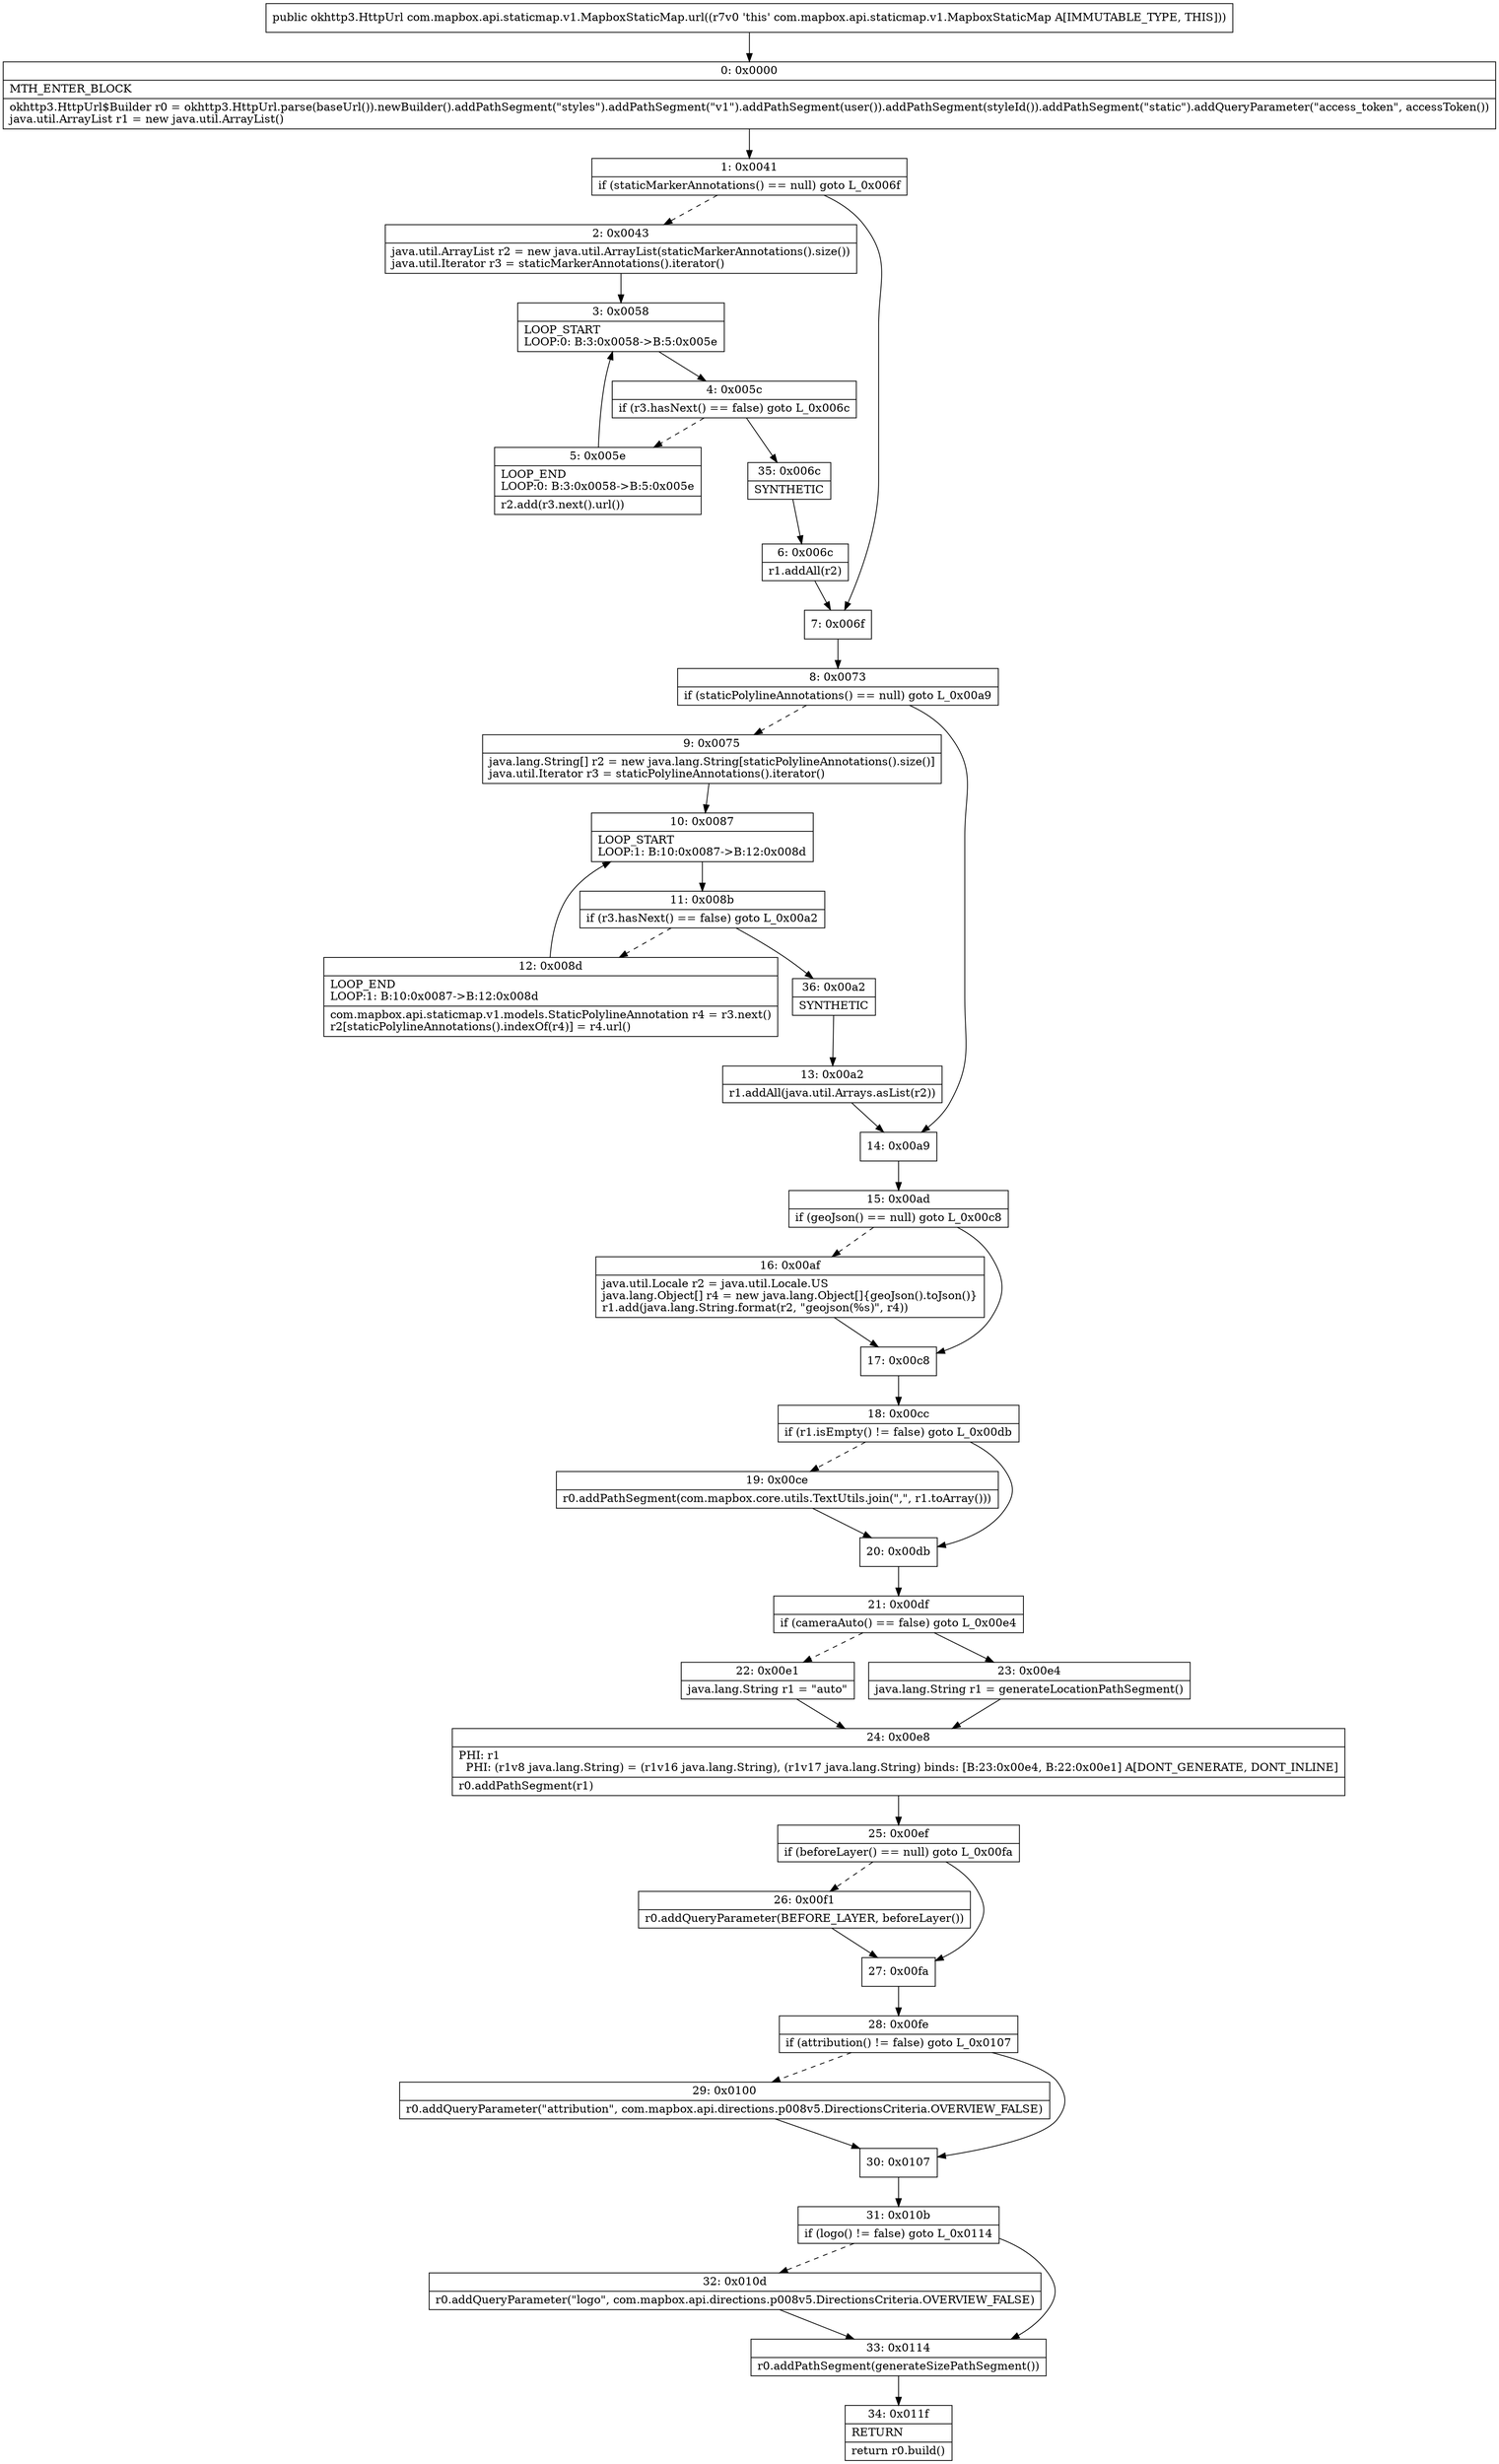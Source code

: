 digraph "CFG forcom.mapbox.api.staticmap.v1.MapboxStaticMap.url()Lokhttp3\/HttpUrl;" {
Node_0 [shape=record,label="{0\:\ 0x0000|MTH_ENTER_BLOCK\l|okhttp3.HttpUrl$Builder r0 = okhttp3.HttpUrl.parse(baseUrl()).newBuilder().addPathSegment(\"styles\").addPathSegment(\"v1\").addPathSegment(user()).addPathSegment(styleId()).addPathSegment(\"static\").addQueryParameter(\"access_token\", accessToken())\ljava.util.ArrayList r1 = new java.util.ArrayList()\l}"];
Node_1 [shape=record,label="{1\:\ 0x0041|if (staticMarkerAnnotations() == null) goto L_0x006f\l}"];
Node_2 [shape=record,label="{2\:\ 0x0043|java.util.ArrayList r2 = new java.util.ArrayList(staticMarkerAnnotations().size())\ljava.util.Iterator r3 = staticMarkerAnnotations().iterator()\l}"];
Node_3 [shape=record,label="{3\:\ 0x0058|LOOP_START\lLOOP:0: B:3:0x0058\-\>B:5:0x005e\l}"];
Node_4 [shape=record,label="{4\:\ 0x005c|if (r3.hasNext() == false) goto L_0x006c\l}"];
Node_5 [shape=record,label="{5\:\ 0x005e|LOOP_END\lLOOP:0: B:3:0x0058\-\>B:5:0x005e\l|r2.add(r3.next().url())\l}"];
Node_6 [shape=record,label="{6\:\ 0x006c|r1.addAll(r2)\l}"];
Node_7 [shape=record,label="{7\:\ 0x006f}"];
Node_8 [shape=record,label="{8\:\ 0x0073|if (staticPolylineAnnotations() == null) goto L_0x00a9\l}"];
Node_9 [shape=record,label="{9\:\ 0x0075|java.lang.String[] r2 = new java.lang.String[staticPolylineAnnotations().size()]\ljava.util.Iterator r3 = staticPolylineAnnotations().iterator()\l}"];
Node_10 [shape=record,label="{10\:\ 0x0087|LOOP_START\lLOOP:1: B:10:0x0087\-\>B:12:0x008d\l}"];
Node_11 [shape=record,label="{11\:\ 0x008b|if (r3.hasNext() == false) goto L_0x00a2\l}"];
Node_12 [shape=record,label="{12\:\ 0x008d|LOOP_END\lLOOP:1: B:10:0x0087\-\>B:12:0x008d\l|com.mapbox.api.staticmap.v1.models.StaticPolylineAnnotation r4 = r3.next()\lr2[staticPolylineAnnotations().indexOf(r4)] = r4.url()\l}"];
Node_13 [shape=record,label="{13\:\ 0x00a2|r1.addAll(java.util.Arrays.asList(r2))\l}"];
Node_14 [shape=record,label="{14\:\ 0x00a9}"];
Node_15 [shape=record,label="{15\:\ 0x00ad|if (geoJson() == null) goto L_0x00c8\l}"];
Node_16 [shape=record,label="{16\:\ 0x00af|java.util.Locale r2 = java.util.Locale.US\ljava.lang.Object[] r4 = new java.lang.Object[]\{geoJson().toJson()\}\lr1.add(java.lang.String.format(r2, \"geojson(%s)\", r4))\l}"];
Node_17 [shape=record,label="{17\:\ 0x00c8}"];
Node_18 [shape=record,label="{18\:\ 0x00cc|if (r1.isEmpty() != false) goto L_0x00db\l}"];
Node_19 [shape=record,label="{19\:\ 0x00ce|r0.addPathSegment(com.mapbox.core.utils.TextUtils.join(\",\", r1.toArray()))\l}"];
Node_20 [shape=record,label="{20\:\ 0x00db}"];
Node_21 [shape=record,label="{21\:\ 0x00df|if (cameraAuto() == false) goto L_0x00e4\l}"];
Node_22 [shape=record,label="{22\:\ 0x00e1|java.lang.String r1 = \"auto\"\l}"];
Node_23 [shape=record,label="{23\:\ 0x00e4|java.lang.String r1 = generateLocationPathSegment()\l}"];
Node_24 [shape=record,label="{24\:\ 0x00e8|PHI: r1 \l  PHI: (r1v8 java.lang.String) = (r1v16 java.lang.String), (r1v17 java.lang.String) binds: [B:23:0x00e4, B:22:0x00e1] A[DONT_GENERATE, DONT_INLINE]\l|r0.addPathSegment(r1)\l}"];
Node_25 [shape=record,label="{25\:\ 0x00ef|if (beforeLayer() == null) goto L_0x00fa\l}"];
Node_26 [shape=record,label="{26\:\ 0x00f1|r0.addQueryParameter(BEFORE_LAYER, beforeLayer())\l}"];
Node_27 [shape=record,label="{27\:\ 0x00fa}"];
Node_28 [shape=record,label="{28\:\ 0x00fe|if (attribution() != false) goto L_0x0107\l}"];
Node_29 [shape=record,label="{29\:\ 0x0100|r0.addQueryParameter(\"attribution\", com.mapbox.api.directions.p008v5.DirectionsCriteria.OVERVIEW_FALSE)\l}"];
Node_30 [shape=record,label="{30\:\ 0x0107}"];
Node_31 [shape=record,label="{31\:\ 0x010b|if (logo() != false) goto L_0x0114\l}"];
Node_32 [shape=record,label="{32\:\ 0x010d|r0.addQueryParameter(\"logo\", com.mapbox.api.directions.p008v5.DirectionsCriteria.OVERVIEW_FALSE)\l}"];
Node_33 [shape=record,label="{33\:\ 0x0114|r0.addPathSegment(generateSizePathSegment())\l}"];
Node_34 [shape=record,label="{34\:\ 0x011f|RETURN\l|return r0.build()\l}"];
Node_35 [shape=record,label="{35\:\ 0x006c|SYNTHETIC\l}"];
Node_36 [shape=record,label="{36\:\ 0x00a2|SYNTHETIC\l}"];
MethodNode[shape=record,label="{public okhttp3.HttpUrl com.mapbox.api.staticmap.v1.MapboxStaticMap.url((r7v0 'this' com.mapbox.api.staticmap.v1.MapboxStaticMap A[IMMUTABLE_TYPE, THIS])) }"];
MethodNode -> Node_0;
Node_0 -> Node_1;
Node_1 -> Node_2[style=dashed];
Node_1 -> Node_7;
Node_2 -> Node_3;
Node_3 -> Node_4;
Node_4 -> Node_5[style=dashed];
Node_4 -> Node_35;
Node_5 -> Node_3;
Node_6 -> Node_7;
Node_7 -> Node_8;
Node_8 -> Node_9[style=dashed];
Node_8 -> Node_14;
Node_9 -> Node_10;
Node_10 -> Node_11;
Node_11 -> Node_12[style=dashed];
Node_11 -> Node_36;
Node_12 -> Node_10;
Node_13 -> Node_14;
Node_14 -> Node_15;
Node_15 -> Node_16[style=dashed];
Node_15 -> Node_17;
Node_16 -> Node_17;
Node_17 -> Node_18;
Node_18 -> Node_19[style=dashed];
Node_18 -> Node_20;
Node_19 -> Node_20;
Node_20 -> Node_21;
Node_21 -> Node_22[style=dashed];
Node_21 -> Node_23;
Node_22 -> Node_24;
Node_23 -> Node_24;
Node_24 -> Node_25;
Node_25 -> Node_26[style=dashed];
Node_25 -> Node_27;
Node_26 -> Node_27;
Node_27 -> Node_28;
Node_28 -> Node_29[style=dashed];
Node_28 -> Node_30;
Node_29 -> Node_30;
Node_30 -> Node_31;
Node_31 -> Node_32[style=dashed];
Node_31 -> Node_33;
Node_32 -> Node_33;
Node_33 -> Node_34;
Node_35 -> Node_6;
Node_36 -> Node_13;
}

